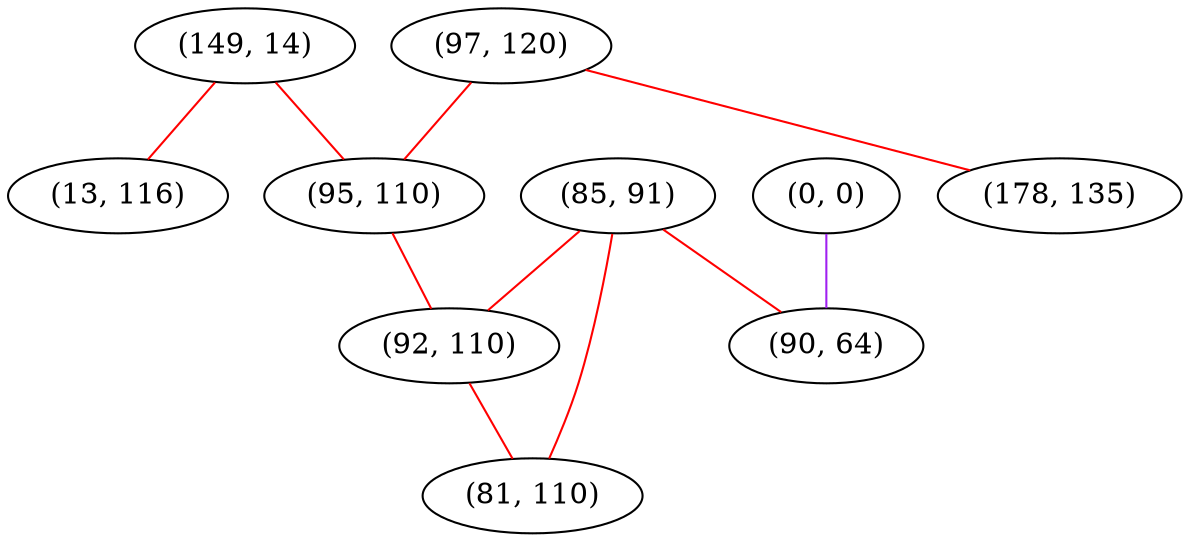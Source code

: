 graph "" {
"(149, 14)";
"(97, 120)";
"(0, 0)";
"(85, 91)";
"(90, 64)";
"(95, 110)";
"(178, 135)";
"(92, 110)";
"(13, 116)";
"(81, 110)";
"(149, 14)" -- "(13, 116)"  [color=red, key=0, weight=1];
"(149, 14)" -- "(95, 110)"  [color=red, key=0, weight=1];
"(97, 120)" -- "(178, 135)"  [color=red, key=0, weight=1];
"(97, 120)" -- "(95, 110)"  [color=red, key=0, weight=1];
"(0, 0)" -- "(90, 64)"  [color=purple, key=0, weight=4];
"(85, 91)" -- "(90, 64)"  [color=red, key=0, weight=1];
"(85, 91)" -- "(81, 110)"  [color=red, key=0, weight=1];
"(85, 91)" -- "(92, 110)"  [color=red, key=0, weight=1];
"(95, 110)" -- "(92, 110)"  [color=red, key=0, weight=1];
"(92, 110)" -- "(81, 110)"  [color=red, key=0, weight=1];
}
